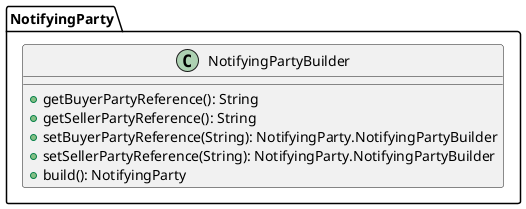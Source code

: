 @startuml

    class NotifyingParty.NotifyingPartyBuilder [[NotifyingParty.NotifyingPartyBuilder.html]] {
        +getBuyerPartyReference(): String
        +getSellerPartyReference(): String
        +setBuyerPartyReference(String): NotifyingParty.NotifyingPartyBuilder
        +setSellerPartyReference(String): NotifyingParty.NotifyingPartyBuilder
        +build(): NotifyingParty
    }

@enduml
